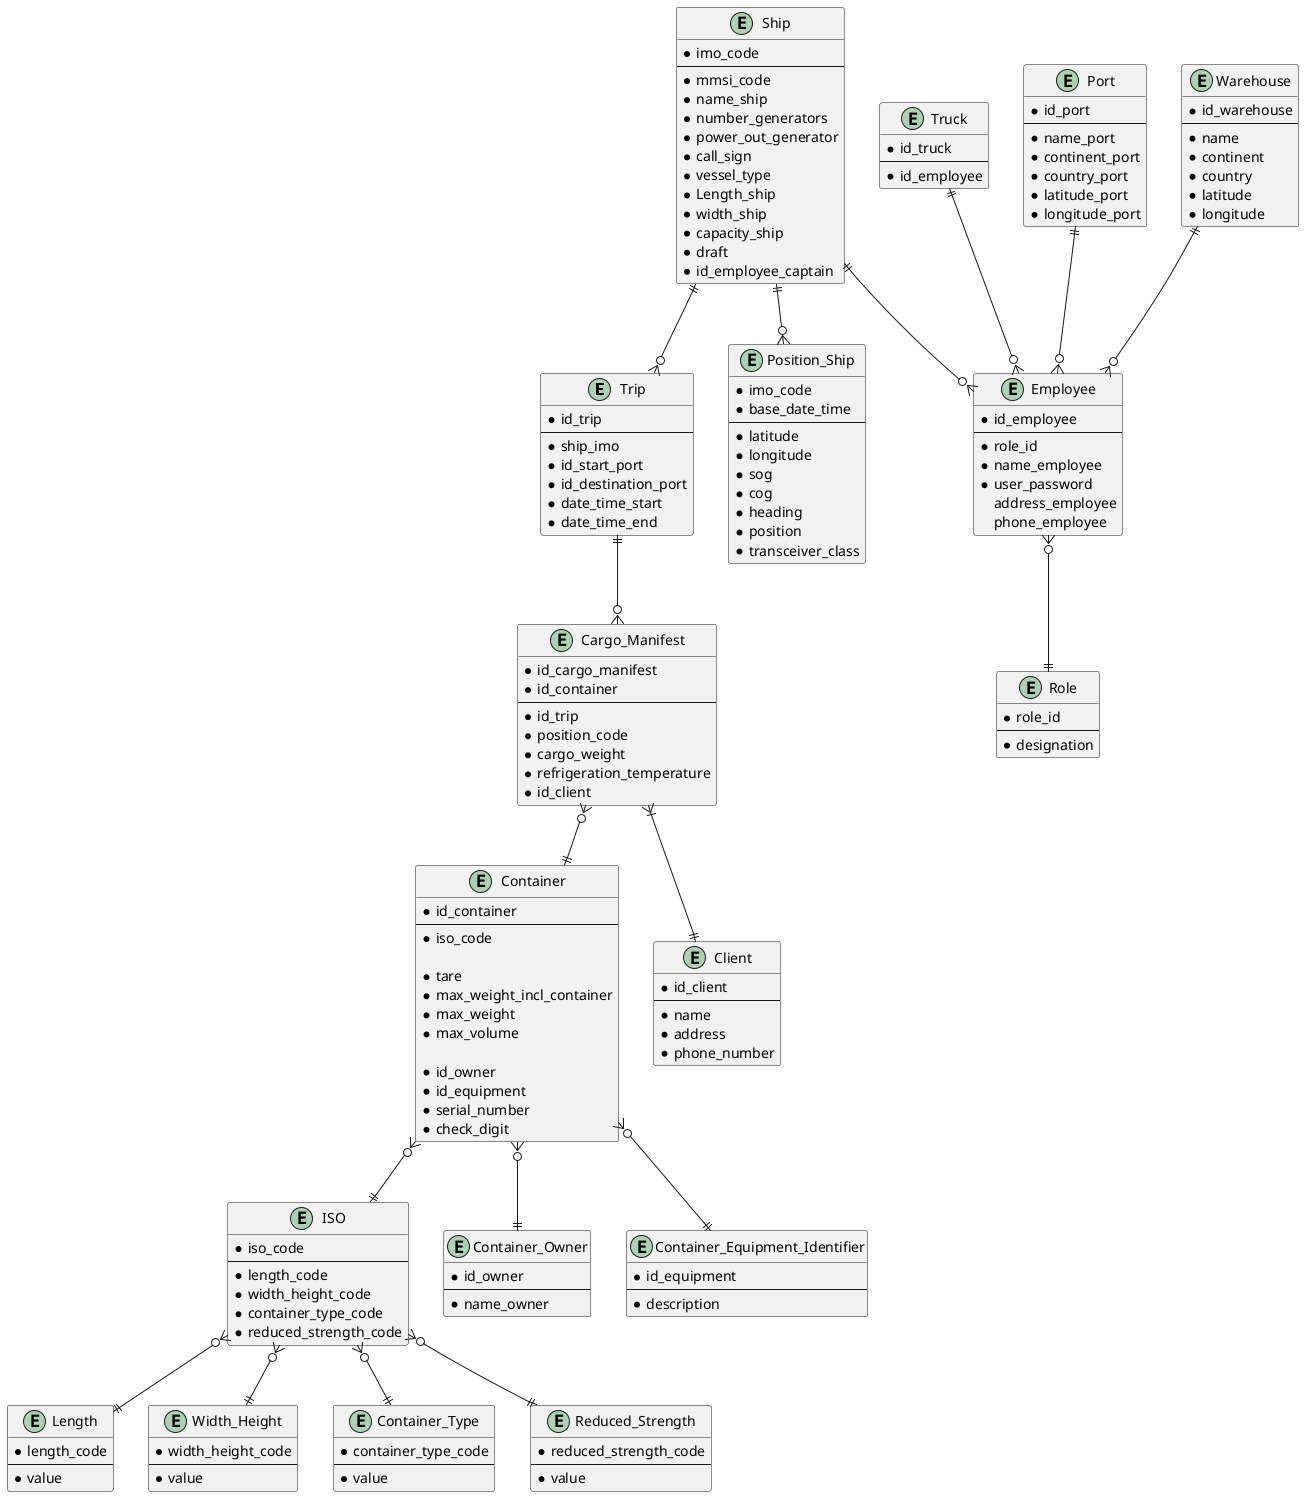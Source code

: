 @startuml

entity Trip {
* id_trip
--
* ship_imo
* id_start_port
* id_destination_port
* date_time_start
* date_time_end
}

entity Container {
* id_container
--
* iso_code

* tare
* max_weight_incl_container
* max_weight
* max_volume

* id_owner
* id_equipment
* serial_number
* check_digit
}

entity ISO {
* iso_code
--
* length_code
* width_height_code
* container_type_code
* reduced_strength_code
}

entity Length {
* length_code
--
* value
}

entity Width_Height {
* width_height_code
--
* value
}

entity Container_Type {
* container_type_code
--
* value
}

entity Reduced_Strength {
* reduced_strength_code
--
* value
}

entity Cargo_Manifest {
* id_cargo_manifest
* id_container
--
* id_trip
* position_code
* cargo_weight
* refrigeration_temperature
* id_client
}

entity Truck {
* id_truck
--
* id_employee
}

entity Ship {
* imo_code
--
* mmsi_code
* name_ship
* number_generators
* power_out_generator
* call_sign
* vessel_type
* Length_ship
* width_ship
* capacity_ship
* draft
* id_employee_captain
}

entity Port {
* id_port
--
* name_port
* continent_port
* country_port
* latitude_port
* longitude_port
}

entity Warehouse {
* id_warehouse
--
* name
* continent
* country
* latitude
* longitude
}

entity Employee{
* id_employee
--
* role_id
* name_employee
* user_password
 address_employee
 phone_employee
}

entity Position_Ship {
* imo_code
* base_date_time
--
* latitude
* longitude
* sog
* cog
* heading
* position
* transceiver_class
}

entity Role {
* role_id
--
* designation
}

entity Client {
* id_client
--
* name
* address
* phone_number
}

entity Container_Owner {
* id_owner
--
* name_owner
}

entity Container_Equipment_Identifier {
* id_equipment
--
* description
}

ISO }o--|| Length
ISO }o--|| Width_Height
ISO }o--|| Container_Type
ISO }o--|| Reduced_Strength

Container }o--|| Container_Owner
Container }o--|| Container_Equipment_Identifier
Container }o--|| ISO
Trip ||--o{ Cargo_Manifest
Cargo_Manifest }o--|| Container
Cargo_Manifest }|--|| Client
Ship ||--o{ Position_Ship

Truck ||--o{ Employee
Ship ||--o{ Trip
Ship ||--o{ Employee
Warehouse ||--o{ Employee
Port ||--o{ Employee
Employee }o--|| Role

@enduml